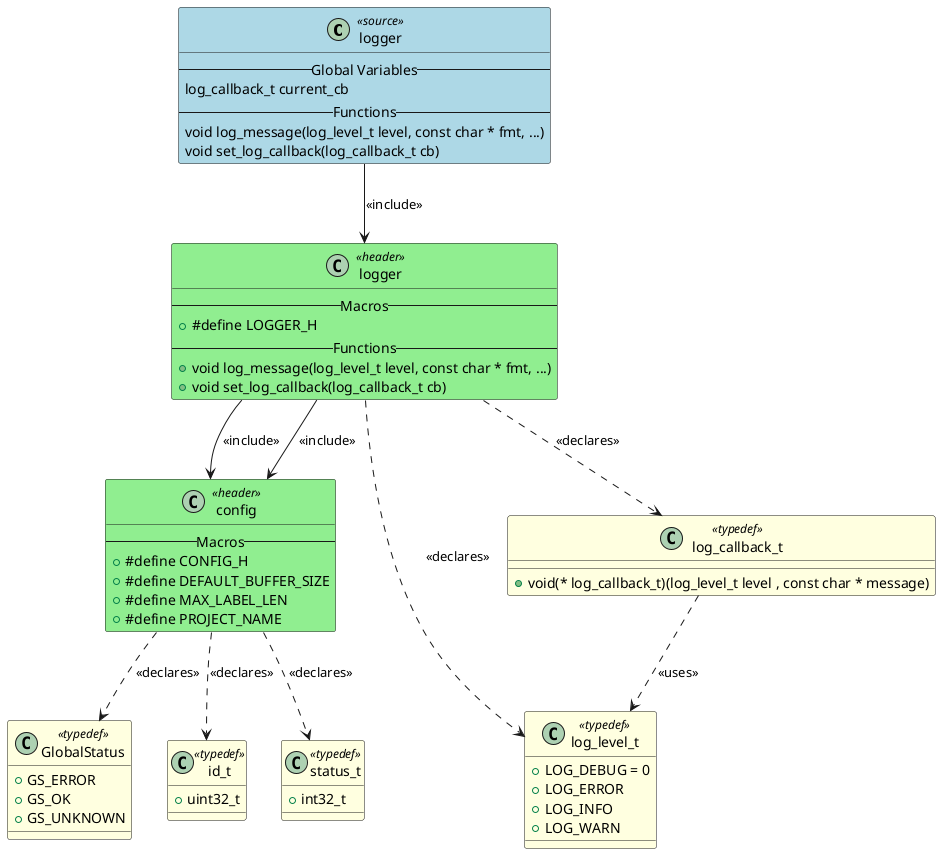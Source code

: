 @startuml logger

class "logger" as LOGGER <<source>> #LightBlue
{
    -- Global Variables --
    log_callback_t current_cb
    -- Functions --
    void log_message(log_level_t level, const char * fmt, ...)
    void set_log_callback(log_callback_t cb)
}

class "config" as HEADER_CONFIG <<header>> #LightGreen
{
    -- Macros --
    + #define CONFIG_H
    + #define DEFAULT_BUFFER_SIZE
    + #define MAX_LABEL_LEN
    + #define PROJECT_NAME
}

class "logger" as HEADER_LOGGER <<header>> #LightGreen
{
    -- Macros --
    + #define LOGGER_H
    -- Functions --
    + void log_message(log_level_t level, const char * fmt, ...)
    + void set_log_callback(log_callback_t cb)
}

class "GlobalStatus" as TYPEDEF_GLOBALSTATUS <<typedef>> #LightYellow
{
    + GS_ERROR
    + GS_OK
    + GS_UNKNOWN
}

class "id_t" as TYPEDEF_ID_T <<typedef>> #LightYellow
{
    + uint32_t
}

class "status_t" as TYPEDEF_STATUS_T <<typedef>> #LightYellow
{
    + int32_t
}

class "log_level_t" as TYPEDEF_LOG_LEVEL_T <<typedef>> #LightYellow
{
    + LOG_DEBUG = 0
    + LOG_ERROR
    + LOG_INFO
    + LOG_WARN
}

class "log_callback_t" as TYPEDEF_LOG_CALLBACK_T <<typedef>> #LightYellow
{
    + void(* log_callback_t)(log_level_t level , const char * message)
}


' Include relationships
LOGGER --> HEADER_LOGGER : <<include>>
HEADER_LOGGER --> HEADER_CONFIG : <<include>>
HEADER_LOGGER --> HEADER_CONFIG : <<include>>

' Declaration relationships
HEADER_CONFIG ..> TYPEDEF_GLOBALSTATUS : <<declares>>
HEADER_CONFIG ..> TYPEDEF_ID_T : <<declares>>
HEADER_CONFIG ..> TYPEDEF_STATUS_T : <<declares>>
HEADER_LOGGER ..> TYPEDEF_LOG_LEVEL_T : <<declares>>
HEADER_LOGGER ..> TYPEDEF_LOG_CALLBACK_T : <<declares>>

' Uses relationships
TYPEDEF_LOG_CALLBACK_T ..> TYPEDEF_LOG_LEVEL_T : <<uses>>

@enduml